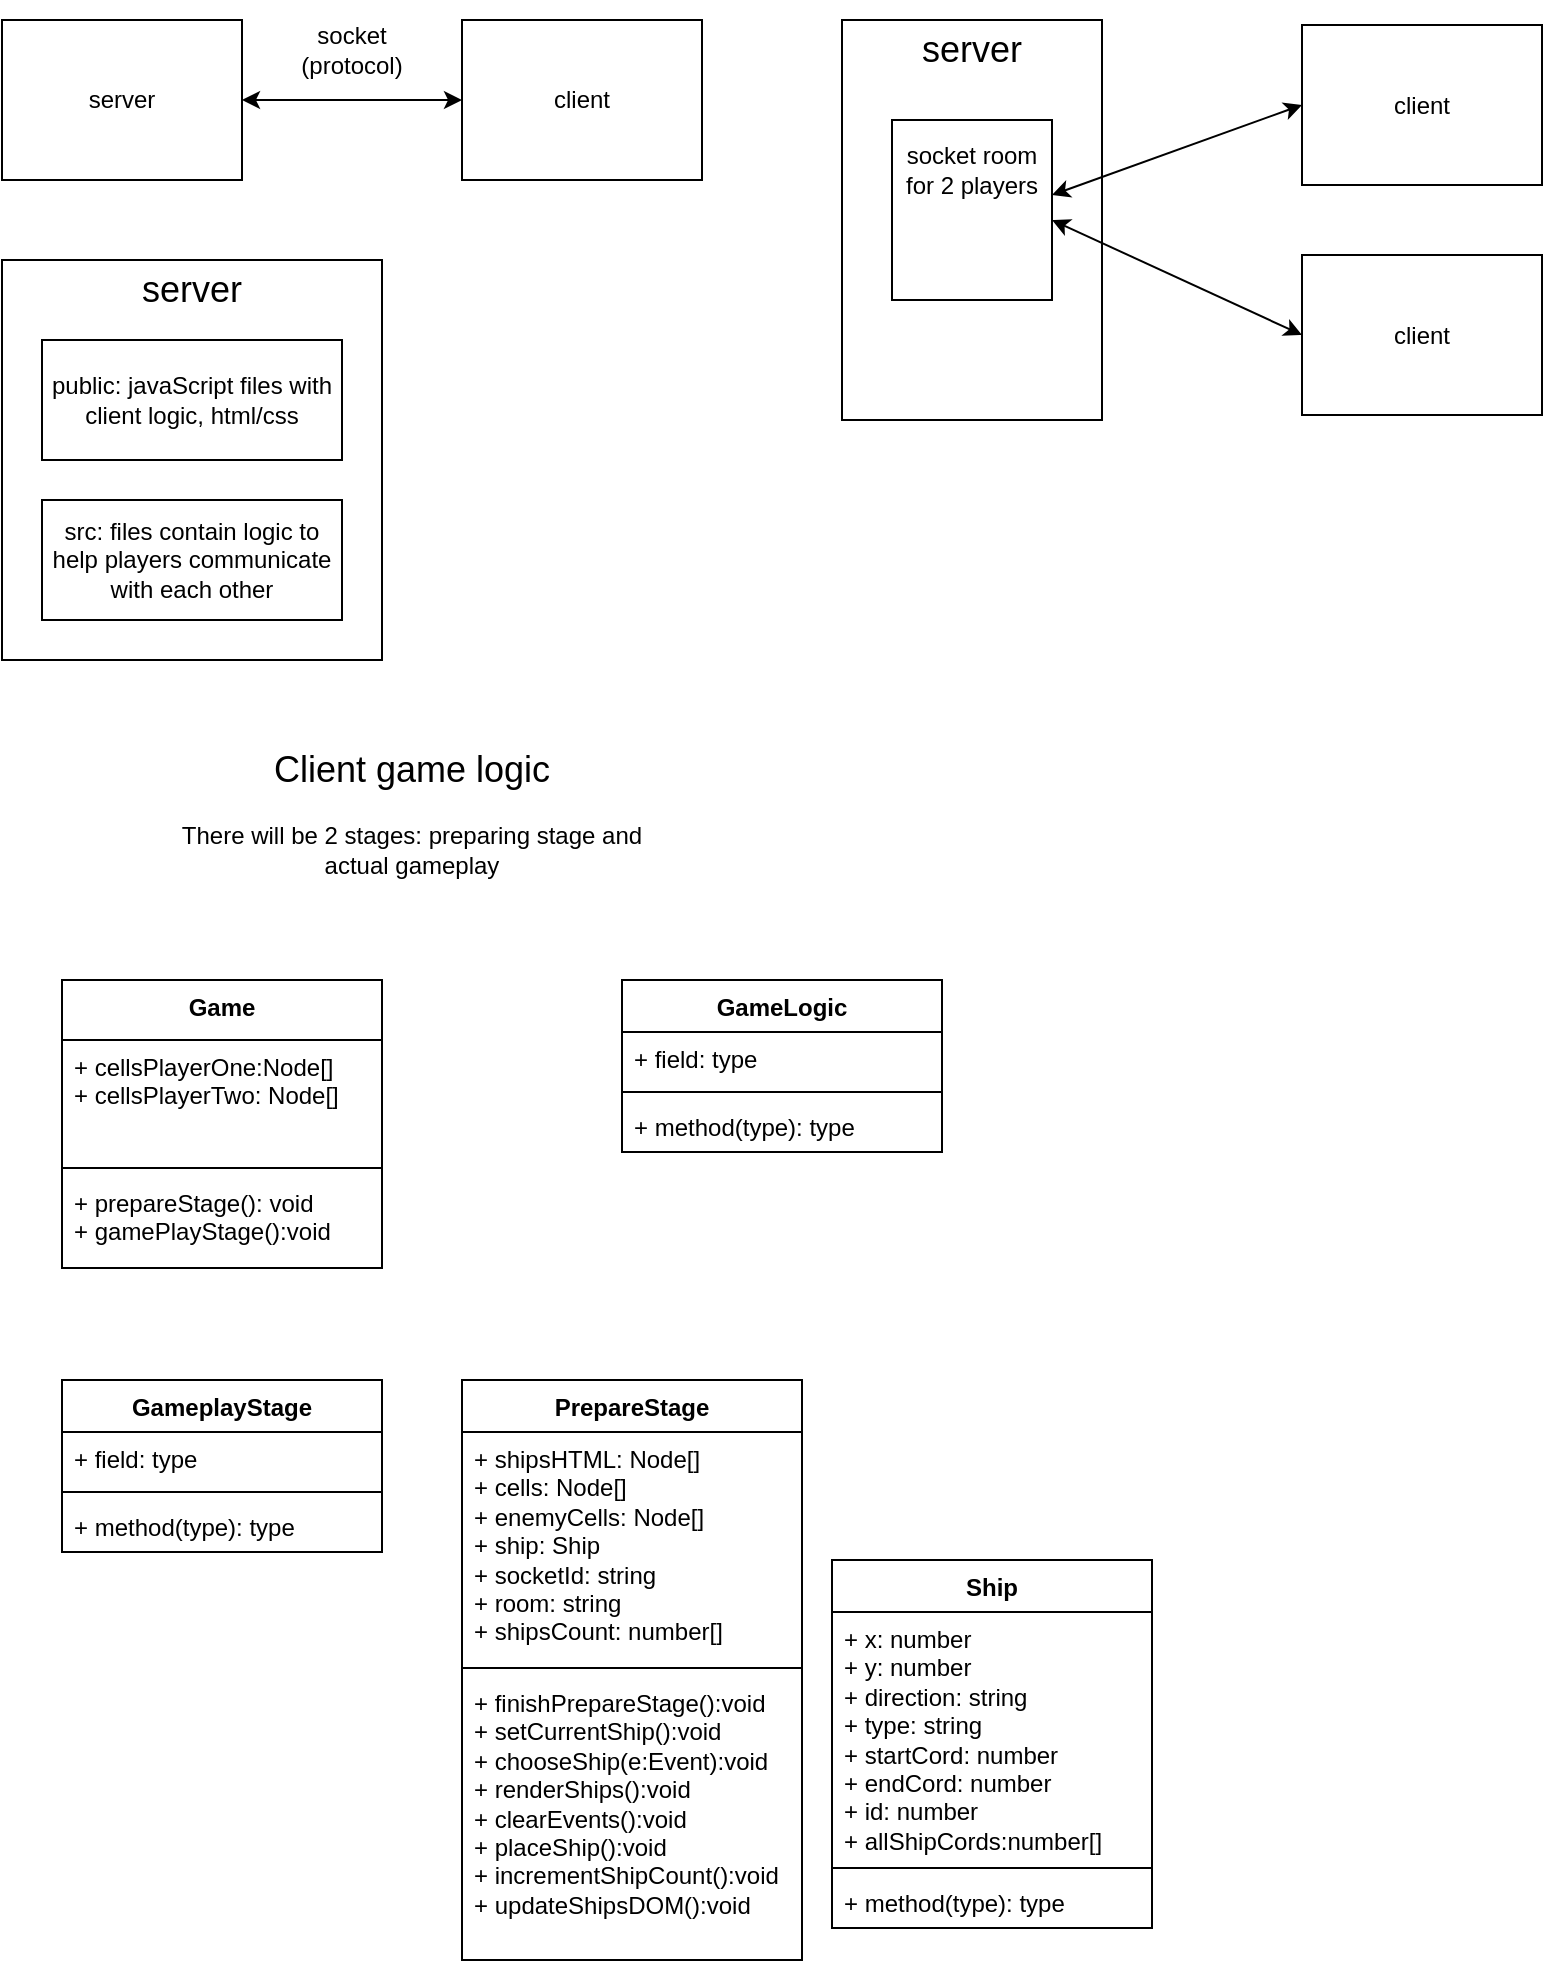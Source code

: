 <mxfile version="23.1.7" type="github">
  <diagram name="Page-1" id="7G-Kw1srW0fVWj_SxOim">
    <mxGraphModel dx="1120" dy="506" grid="1" gridSize="10" guides="1" tooltips="1" connect="1" arrows="1" fold="1" page="1" pageScale="1" pageWidth="850" pageHeight="1100" math="0" shadow="0">
      <root>
        <mxCell id="0" />
        <mxCell id="1" parent="0" />
        <mxCell id="3erMpisCx-1nsQBFbhVN-1" value="server" style="rounded=0;whiteSpace=wrap;html=1;" vertex="1" parent="1">
          <mxGeometry x="10" y="40" width="120" height="80" as="geometry" />
        </mxCell>
        <mxCell id="3erMpisCx-1nsQBFbhVN-2" value="client" style="rounded=0;whiteSpace=wrap;html=1;" vertex="1" parent="1">
          <mxGeometry x="240" y="40" width="120" height="80" as="geometry" />
        </mxCell>
        <mxCell id="3erMpisCx-1nsQBFbhVN-3" value="" style="endArrow=classic;startArrow=classic;html=1;rounded=0;exitX=1;exitY=0.5;exitDx=0;exitDy=0;entryX=0;entryY=0.5;entryDx=0;entryDy=0;" edge="1" parent="1" source="3erMpisCx-1nsQBFbhVN-1" target="3erMpisCx-1nsQBFbhVN-2">
          <mxGeometry width="50" height="50" relative="1" as="geometry">
            <mxPoint x="420" y="220" as="sourcePoint" />
            <mxPoint x="470" y="170" as="targetPoint" />
            <Array as="points" />
          </mxGeometry>
        </mxCell>
        <mxCell id="3erMpisCx-1nsQBFbhVN-5" value="socket (protocol)" style="text;html=1;align=center;verticalAlign=middle;whiteSpace=wrap;rounded=0;" vertex="1" parent="1">
          <mxGeometry x="140" y="40" width="90" height="30" as="geometry" />
        </mxCell>
        <mxCell id="3erMpisCx-1nsQBFbhVN-7" value="" style="rounded=0;whiteSpace=wrap;html=1;" vertex="1" parent="1">
          <mxGeometry x="10" y="160" width="190" height="200" as="geometry" />
        </mxCell>
        <mxCell id="3erMpisCx-1nsQBFbhVN-8" value="&lt;font style=&quot;font-size: 18px;&quot;&gt;server&lt;/font&gt;" style="text;html=1;align=center;verticalAlign=middle;whiteSpace=wrap;rounded=0;" vertex="1" parent="1">
          <mxGeometry x="65" y="150" width="80" height="50" as="geometry" />
        </mxCell>
        <mxCell id="3erMpisCx-1nsQBFbhVN-9" value="public: javaScript files with client logic, html/css" style="rounded=0;whiteSpace=wrap;html=1;" vertex="1" parent="1">
          <mxGeometry x="30" y="200" width="150" height="60" as="geometry" />
        </mxCell>
        <mxCell id="3erMpisCx-1nsQBFbhVN-10" value="src: files contain logic to help players communicate with each other" style="rounded=0;whiteSpace=wrap;html=1;" vertex="1" parent="1">
          <mxGeometry x="30" y="280" width="150" height="60" as="geometry" />
        </mxCell>
        <mxCell id="3erMpisCx-1nsQBFbhVN-11" value="client" style="rounded=0;whiteSpace=wrap;html=1;" vertex="1" parent="1">
          <mxGeometry x="660" y="157.5" width="120" height="80" as="geometry" />
        </mxCell>
        <mxCell id="3erMpisCx-1nsQBFbhVN-12" value="client" style="rounded=0;whiteSpace=wrap;html=1;" vertex="1" parent="1">
          <mxGeometry x="660" y="42.5" width="120" height="80" as="geometry" />
        </mxCell>
        <mxCell id="3erMpisCx-1nsQBFbhVN-15" value="" style="rounded=0;whiteSpace=wrap;html=1;" vertex="1" parent="1">
          <mxGeometry x="430" y="40" width="130" height="200" as="geometry" />
        </mxCell>
        <mxCell id="3erMpisCx-1nsQBFbhVN-16" value="&lt;font style=&quot;font-size: 18px;&quot;&gt;server&lt;/font&gt;" style="text;html=1;align=center;verticalAlign=middle;whiteSpace=wrap;rounded=0;" vertex="1" parent="1">
          <mxGeometry x="455" y="30" width="80" height="50" as="geometry" />
        </mxCell>
        <mxCell id="3erMpisCx-1nsQBFbhVN-17" value="" style="rounded=0;whiteSpace=wrap;html=1;" vertex="1" parent="1">
          <mxGeometry x="455" y="90" width="80" height="90" as="geometry" />
        </mxCell>
        <mxCell id="3erMpisCx-1nsQBFbhVN-18" value="&lt;font style=&quot;font-size: 12px;&quot;&gt;socket room for 2 players&lt;/font&gt;" style="text;html=1;align=center;verticalAlign=middle;whiteSpace=wrap;rounded=0;" vertex="1" parent="1">
          <mxGeometry x="455" y="90" width="80" height="50" as="geometry" />
        </mxCell>
        <mxCell id="3erMpisCx-1nsQBFbhVN-19" value="" style="endArrow=classic;startArrow=classic;html=1;rounded=0;entryX=0;entryY=0.5;entryDx=0;entryDy=0;exitX=1;exitY=0.75;exitDx=0;exitDy=0;" edge="1" parent="1" source="3erMpisCx-1nsQBFbhVN-18" target="3erMpisCx-1nsQBFbhVN-12">
          <mxGeometry width="50" height="50" relative="1" as="geometry">
            <mxPoint x="570" y="270" as="sourcePoint" />
            <mxPoint x="620" y="220" as="targetPoint" />
            <Array as="points" />
          </mxGeometry>
        </mxCell>
        <mxCell id="3erMpisCx-1nsQBFbhVN-20" value="" style="endArrow=classic;startArrow=classic;html=1;rounded=0;entryX=0;entryY=0.5;entryDx=0;entryDy=0;exitX=1;exitY=1;exitDx=0;exitDy=0;" edge="1" parent="1" source="3erMpisCx-1nsQBFbhVN-18" target="3erMpisCx-1nsQBFbhVN-11">
          <mxGeometry width="50" height="50" relative="1" as="geometry">
            <mxPoint x="545" y="138" as="sourcePoint" />
            <mxPoint x="670" y="93" as="targetPoint" />
            <Array as="points" />
          </mxGeometry>
        </mxCell>
        <mxCell id="3erMpisCx-1nsQBFbhVN-22" value="&lt;font style=&quot;font-size: 18px;&quot;&gt;Client game logic&lt;/font&gt;" style="text;html=1;align=center;verticalAlign=middle;whiteSpace=wrap;rounded=0;" vertex="1" parent="1">
          <mxGeometry x="120" y="400" width="190" height="30" as="geometry" />
        </mxCell>
        <mxCell id="3erMpisCx-1nsQBFbhVN-27" value="There will be 2 stages: preparing stage and actual gameplay" style="text;html=1;align=center;verticalAlign=middle;whiteSpace=wrap;rounded=0;" vertex="1" parent="1">
          <mxGeometry x="95" y="440" width="240" height="30" as="geometry" />
        </mxCell>
        <mxCell id="3erMpisCx-1nsQBFbhVN-28" value="Game" style="swimlane;fontStyle=1;align=center;verticalAlign=top;childLayout=stackLayout;horizontal=1;startSize=30;horizontalStack=0;resizeParent=1;resizeParentMax=0;resizeLast=0;collapsible=1;marginBottom=0;whiteSpace=wrap;html=1;" vertex="1" parent="1">
          <mxGeometry x="40" y="520" width="160" height="144" as="geometry" />
        </mxCell>
        <mxCell id="3erMpisCx-1nsQBFbhVN-29" value="+ cellsPlayerOne:Node[]&lt;br&gt;+ cellsPlayerTwo: Node[]" style="text;strokeColor=none;fillColor=none;align=left;verticalAlign=top;spacingLeft=4;spacingRight=4;overflow=hidden;rotatable=0;points=[[0,0.5],[1,0.5]];portConstraint=eastwest;whiteSpace=wrap;html=1;" vertex="1" parent="3erMpisCx-1nsQBFbhVN-28">
          <mxGeometry y="30" width="160" height="60" as="geometry" />
        </mxCell>
        <mxCell id="3erMpisCx-1nsQBFbhVN-30" value="" style="line;strokeWidth=1;fillColor=none;align=left;verticalAlign=middle;spacingTop=-1;spacingLeft=3;spacingRight=3;rotatable=0;labelPosition=right;points=[];portConstraint=eastwest;strokeColor=inherit;" vertex="1" parent="3erMpisCx-1nsQBFbhVN-28">
          <mxGeometry y="90" width="160" height="8" as="geometry" />
        </mxCell>
        <mxCell id="3erMpisCx-1nsQBFbhVN-31" value="+ prepareStage(): void&lt;br&gt;+ gamePlayStage():void" style="text;strokeColor=none;fillColor=none;align=left;verticalAlign=top;spacingLeft=4;spacingRight=4;overflow=hidden;rotatable=0;points=[[0,0.5],[1,0.5]];portConstraint=eastwest;whiteSpace=wrap;html=1;" vertex="1" parent="3erMpisCx-1nsQBFbhVN-28">
          <mxGeometry y="98" width="160" height="46" as="geometry" />
        </mxCell>
        <mxCell id="3erMpisCx-1nsQBFbhVN-33" value="GameLogic" style="swimlane;fontStyle=1;align=center;verticalAlign=top;childLayout=stackLayout;horizontal=1;startSize=26;horizontalStack=0;resizeParent=1;resizeParentMax=0;resizeLast=0;collapsible=1;marginBottom=0;whiteSpace=wrap;html=1;" vertex="1" parent="1">
          <mxGeometry x="320" y="520" width="160" height="86" as="geometry" />
        </mxCell>
        <mxCell id="3erMpisCx-1nsQBFbhVN-34" value="+ field: type" style="text;strokeColor=none;fillColor=none;align=left;verticalAlign=top;spacingLeft=4;spacingRight=4;overflow=hidden;rotatable=0;points=[[0,0.5],[1,0.5]];portConstraint=eastwest;whiteSpace=wrap;html=1;" vertex="1" parent="3erMpisCx-1nsQBFbhVN-33">
          <mxGeometry y="26" width="160" height="26" as="geometry" />
        </mxCell>
        <mxCell id="3erMpisCx-1nsQBFbhVN-35" value="" style="line;strokeWidth=1;fillColor=none;align=left;verticalAlign=middle;spacingTop=-1;spacingLeft=3;spacingRight=3;rotatable=0;labelPosition=right;points=[];portConstraint=eastwest;strokeColor=inherit;" vertex="1" parent="3erMpisCx-1nsQBFbhVN-33">
          <mxGeometry y="52" width="160" height="8" as="geometry" />
        </mxCell>
        <mxCell id="3erMpisCx-1nsQBFbhVN-36" value="+ method(type): type" style="text;strokeColor=none;fillColor=none;align=left;verticalAlign=top;spacingLeft=4;spacingRight=4;overflow=hidden;rotatable=0;points=[[0,0.5],[1,0.5]];portConstraint=eastwest;whiteSpace=wrap;html=1;" vertex="1" parent="3erMpisCx-1nsQBFbhVN-33">
          <mxGeometry y="60" width="160" height="26" as="geometry" />
        </mxCell>
        <mxCell id="3erMpisCx-1nsQBFbhVN-37" value="Ship" style="swimlane;fontStyle=1;align=center;verticalAlign=top;childLayout=stackLayout;horizontal=1;startSize=26;horizontalStack=0;resizeParent=1;resizeParentMax=0;resizeLast=0;collapsible=1;marginBottom=0;whiteSpace=wrap;html=1;" vertex="1" parent="1">
          <mxGeometry x="425" y="810" width="160" height="184" as="geometry" />
        </mxCell>
        <mxCell id="3erMpisCx-1nsQBFbhVN-38" value="+ x: number&lt;br&gt;+ y: number&lt;br&gt;+ direction: string&lt;br&gt;+ type: string&lt;br&gt;+ startCord: number&lt;br&gt;+ endCord: number&lt;br&gt;+ id: number&lt;br&gt;+ allShipCords:number[]" style="text;strokeColor=none;fillColor=none;align=left;verticalAlign=top;spacingLeft=4;spacingRight=4;overflow=hidden;rotatable=0;points=[[0,0.5],[1,0.5]];portConstraint=eastwest;whiteSpace=wrap;html=1;" vertex="1" parent="3erMpisCx-1nsQBFbhVN-37">
          <mxGeometry y="26" width="160" height="124" as="geometry" />
        </mxCell>
        <mxCell id="3erMpisCx-1nsQBFbhVN-39" value="" style="line;strokeWidth=1;fillColor=none;align=left;verticalAlign=middle;spacingTop=-1;spacingLeft=3;spacingRight=3;rotatable=0;labelPosition=right;points=[];portConstraint=eastwest;strokeColor=inherit;" vertex="1" parent="3erMpisCx-1nsQBFbhVN-37">
          <mxGeometry y="150" width="160" height="8" as="geometry" />
        </mxCell>
        <mxCell id="3erMpisCx-1nsQBFbhVN-40" value="+ method(type): type" style="text;strokeColor=none;fillColor=none;align=left;verticalAlign=top;spacingLeft=4;spacingRight=4;overflow=hidden;rotatable=0;points=[[0,0.5],[1,0.5]];portConstraint=eastwest;whiteSpace=wrap;html=1;" vertex="1" parent="3erMpisCx-1nsQBFbhVN-37">
          <mxGeometry y="158" width="160" height="26" as="geometry" />
        </mxCell>
        <mxCell id="3erMpisCx-1nsQBFbhVN-41" value="PrepareStage" style="swimlane;fontStyle=1;align=center;verticalAlign=top;childLayout=stackLayout;horizontal=1;startSize=26;horizontalStack=0;resizeParent=1;resizeParentMax=0;resizeLast=0;collapsible=1;marginBottom=0;whiteSpace=wrap;html=1;" vertex="1" parent="1">
          <mxGeometry x="240" y="720" width="170" height="290" as="geometry" />
        </mxCell>
        <mxCell id="3erMpisCx-1nsQBFbhVN-42" value="+ shipsHTML: Node[]&lt;br&gt;+ cells: Node[]&lt;br&gt;+ enemyCells: Node[]&lt;br&gt;+ ship: Ship&lt;br&gt;+ socketId: string&lt;br&gt;+ room: string&lt;br&gt;+ shipsCount: number[]" style="text;strokeColor=none;fillColor=none;align=left;verticalAlign=top;spacingLeft=4;spacingRight=4;overflow=hidden;rotatable=0;points=[[0,0.5],[1,0.5]];portConstraint=eastwest;whiteSpace=wrap;html=1;" vertex="1" parent="3erMpisCx-1nsQBFbhVN-41">
          <mxGeometry y="26" width="170" height="114" as="geometry" />
        </mxCell>
        <mxCell id="3erMpisCx-1nsQBFbhVN-43" value="" style="line;strokeWidth=1;fillColor=none;align=left;verticalAlign=middle;spacingTop=-1;spacingLeft=3;spacingRight=3;rotatable=0;labelPosition=right;points=[];portConstraint=eastwest;strokeColor=inherit;" vertex="1" parent="3erMpisCx-1nsQBFbhVN-41">
          <mxGeometry y="140" width="170" height="8" as="geometry" />
        </mxCell>
        <mxCell id="3erMpisCx-1nsQBFbhVN-44" value="+ finishPrepareStage():void&lt;br&gt;+ setCurrentShip():void&lt;br&gt;+ chooseShip(e:Event):void&lt;br&gt;+ renderShips():void&lt;br&gt;+ clearEvents():void&lt;br&gt;+ placeShip():void&lt;br&gt;+ incrementShipCount():void&lt;br&gt;+ updateShipsDOM():void" style="text;strokeColor=none;fillColor=none;align=left;verticalAlign=top;spacingLeft=4;spacingRight=4;overflow=hidden;rotatable=0;points=[[0,0.5],[1,0.5]];portConstraint=eastwest;whiteSpace=wrap;html=1;" vertex="1" parent="3erMpisCx-1nsQBFbhVN-41">
          <mxGeometry y="148" width="170" height="142" as="geometry" />
        </mxCell>
        <mxCell id="3erMpisCx-1nsQBFbhVN-45" value="GameplayStage" style="swimlane;fontStyle=1;align=center;verticalAlign=top;childLayout=stackLayout;horizontal=1;startSize=26;horizontalStack=0;resizeParent=1;resizeParentMax=0;resizeLast=0;collapsible=1;marginBottom=0;whiteSpace=wrap;html=1;" vertex="1" parent="1">
          <mxGeometry x="40" y="720" width="160" height="86" as="geometry" />
        </mxCell>
        <mxCell id="3erMpisCx-1nsQBFbhVN-46" value="+ field: type" style="text;strokeColor=none;fillColor=none;align=left;verticalAlign=top;spacingLeft=4;spacingRight=4;overflow=hidden;rotatable=0;points=[[0,0.5],[1,0.5]];portConstraint=eastwest;whiteSpace=wrap;html=1;" vertex="1" parent="3erMpisCx-1nsQBFbhVN-45">
          <mxGeometry y="26" width="160" height="26" as="geometry" />
        </mxCell>
        <mxCell id="3erMpisCx-1nsQBFbhVN-47" value="" style="line;strokeWidth=1;fillColor=none;align=left;verticalAlign=middle;spacingTop=-1;spacingLeft=3;spacingRight=3;rotatable=0;labelPosition=right;points=[];portConstraint=eastwest;strokeColor=inherit;" vertex="1" parent="3erMpisCx-1nsQBFbhVN-45">
          <mxGeometry y="52" width="160" height="8" as="geometry" />
        </mxCell>
        <mxCell id="3erMpisCx-1nsQBFbhVN-48" value="+ method(type): type" style="text;strokeColor=none;fillColor=none;align=left;verticalAlign=top;spacingLeft=4;spacingRight=4;overflow=hidden;rotatable=0;points=[[0,0.5],[1,0.5]];portConstraint=eastwest;whiteSpace=wrap;html=1;" vertex="1" parent="3erMpisCx-1nsQBFbhVN-45">
          <mxGeometry y="60" width="160" height="26" as="geometry" />
        </mxCell>
      </root>
    </mxGraphModel>
  </diagram>
</mxfile>
